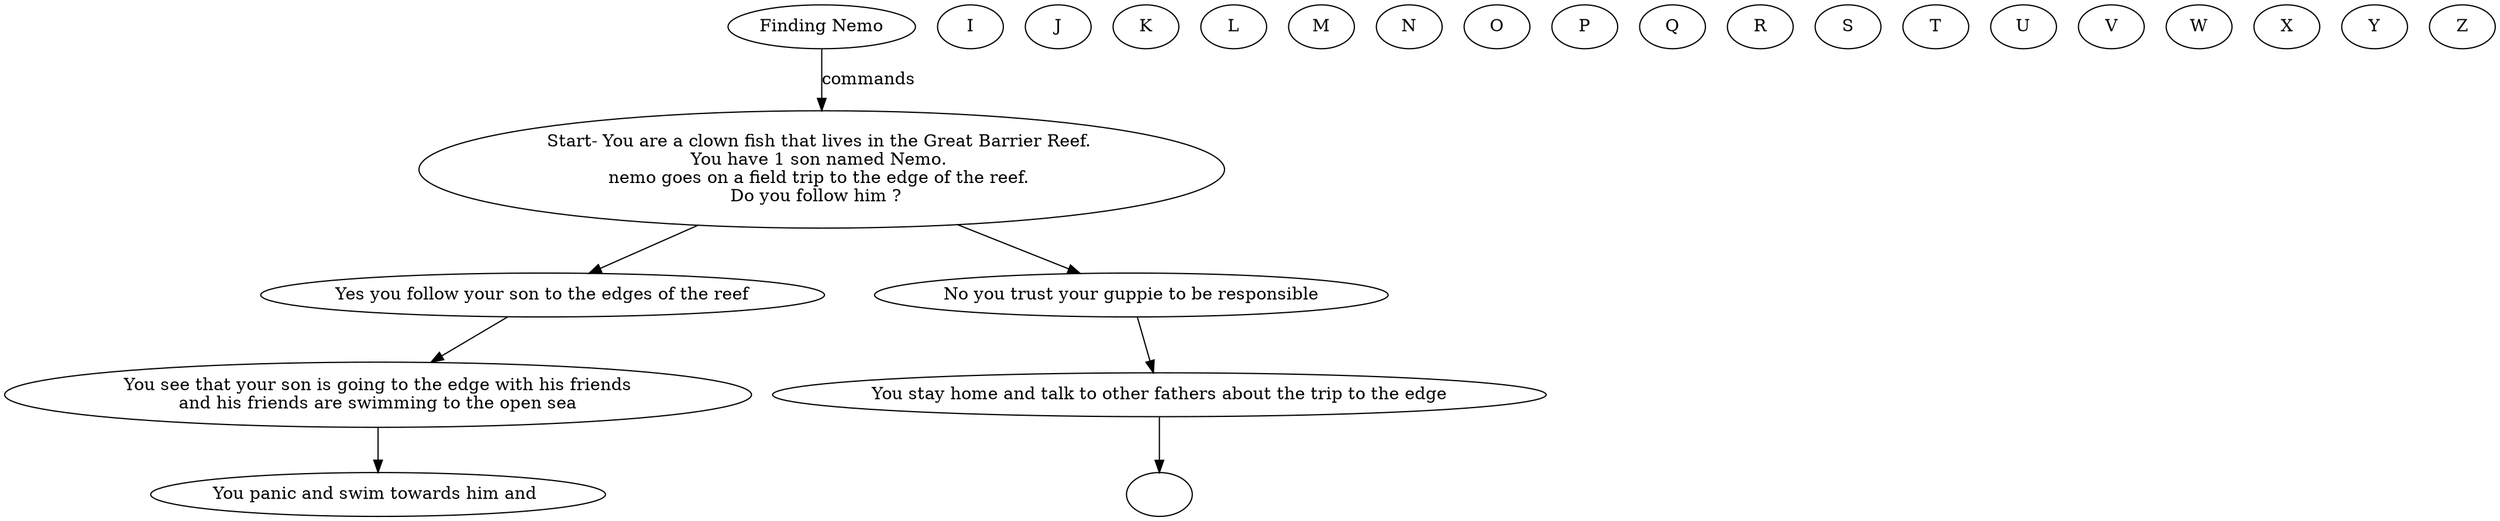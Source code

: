 digraph simple_map{

A[label="Finding Nemo"]	// node B
B[label="Start- You are a clown fish that lives in the Great Barrier Reef. 
You have 1 son named Nemo. 
nemo goes on a field trip to the edge of the reef. 
Do you follow him ?  "]	// node E

C[label="Yes you follow your son to the edges of the reef"]
D[label="No you trust your guppie to be responsible"]

E[label="You see that your son is going to the edge with his friends
and his friends are swimming to the open sea"]
F[label="You stay home and talk to other fathers about the trip to the edge"]

G[label="You panic and swim towards him and "]
H[label=" "]

I
J
K
L
M
N
O
P
Q
R
S
T
U
V
W
X
Y
Z

A->B [label="commands", frontcolor=darkgreen] // edge B-
B -> C
B -> D 
C -> E
D -> F
E -> G
F -> H
}

